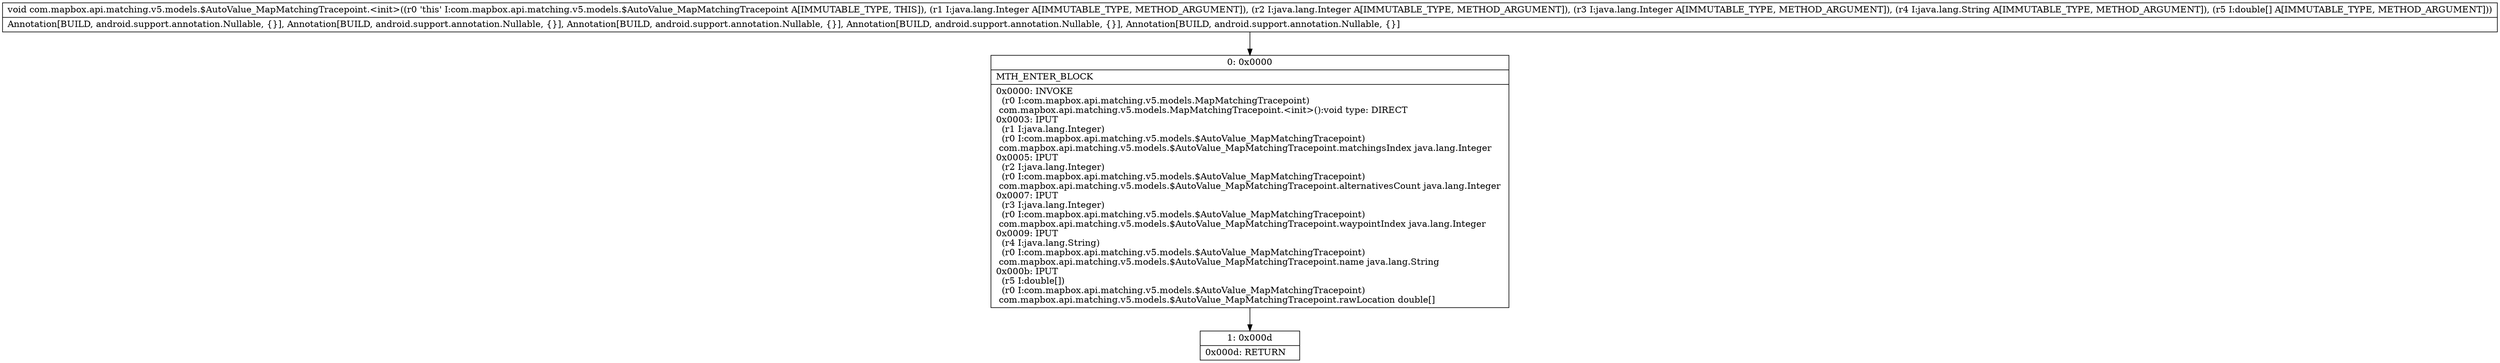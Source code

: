 digraph "CFG forcom.mapbox.api.matching.v5.models.$AutoValue_MapMatchingTracepoint.\<init\>(Ljava\/lang\/Integer;Ljava\/lang\/Integer;Ljava\/lang\/Integer;Ljava\/lang\/String;[D)V" {
Node_0 [shape=record,label="{0\:\ 0x0000|MTH_ENTER_BLOCK\l|0x0000: INVOKE  \l  (r0 I:com.mapbox.api.matching.v5.models.MapMatchingTracepoint)\l com.mapbox.api.matching.v5.models.MapMatchingTracepoint.\<init\>():void type: DIRECT \l0x0003: IPUT  \l  (r1 I:java.lang.Integer)\l  (r0 I:com.mapbox.api.matching.v5.models.$AutoValue_MapMatchingTracepoint)\l com.mapbox.api.matching.v5.models.$AutoValue_MapMatchingTracepoint.matchingsIndex java.lang.Integer \l0x0005: IPUT  \l  (r2 I:java.lang.Integer)\l  (r0 I:com.mapbox.api.matching.v5.models.$AutoValue_MapMatchingTracepoint)\l com.mapbox.api.matching.v5.models.$AutoValue_MapMatchingTracepoint.alternativesCount java.lang.Integer \l0x0007: IPUT  \l  (r3 I:java.lang.Integer)\l  (r0 I:com.mapbox.api.matching.v5.models.$AutoValue_MapMatchingTracepoint)\l com.mapbox.api.matching.v5.models.$AutoValue_MapMatchingTracepoint.waypointIndex java.lang.Integer \l0x0009: IPUT  \l  (r4 I:java.lang.String)\l  (r0 I:com.mapbox.api.matching.v5.models.$AutoValue_MapMatchingTracepoint)\l com.mapbox.api.matching.v5.models.$AutoValue_MapMatchingTracepoint.name java.lang.String \l0x000b: IPUT  \l  (r5 I:double[])\l  (r0 I:com.mapbox.api.matching.v5.models.$AutoValue_MapMatchingTracepoint)\l com.mapbox.api.matching.v5.models.$AutoValue_MapMatchingTracepoint.rawLocation double[] \l}"];
Node_1 [shape=record,label="{1\:\ 0x000d|0x000d: RETURN   \l}"];
MethodNode[shape=record,label="{void com.mapbox.api.matching.v5.models.$AutoValue_MapMatchingTracepoint.\<init\>((r0 'this' I:com.mapbox.api.matching.v5.models.$AutoValue_MapMatchingTracepoint A[IMMUTABLE_TYPE, THIS]), (r1 I:java.lang.Integer A[IMMUTABLE_TYPE, METHOD_ARGUMENT]), (r2 I:java.lang.Integer A[IMMUTABLE_TYPE, METHOD_ARGUMENT]), (r3 I:java.lang.Integer A[IMMUTABLE_TYPE, METHOD_ARGUMENT]), (r4 I:java.lang.String A[IMMUTABLE_TYPE, METHOD_ARGUMENT]), (r5 I:double[] A[IMMUTABLE_TYPE, METHOD_ARGUMENT]))  | Annotation[BUILD, android.support.annotation.Nullable, \{\}], Annotation[BUILD, android.support.annotation.Nullable, \{\}], Annotation[BUILD, android.support.annotation.Nullable, \{\}], Annotation[BUILD, android.support.annotation.Nullable, \{\}], Annotation[BUILD, android.support.annotation.Nullable, \{\}]\l}"];
MethodNode -> Node_0;
Node_0 -> Node_1;
}

